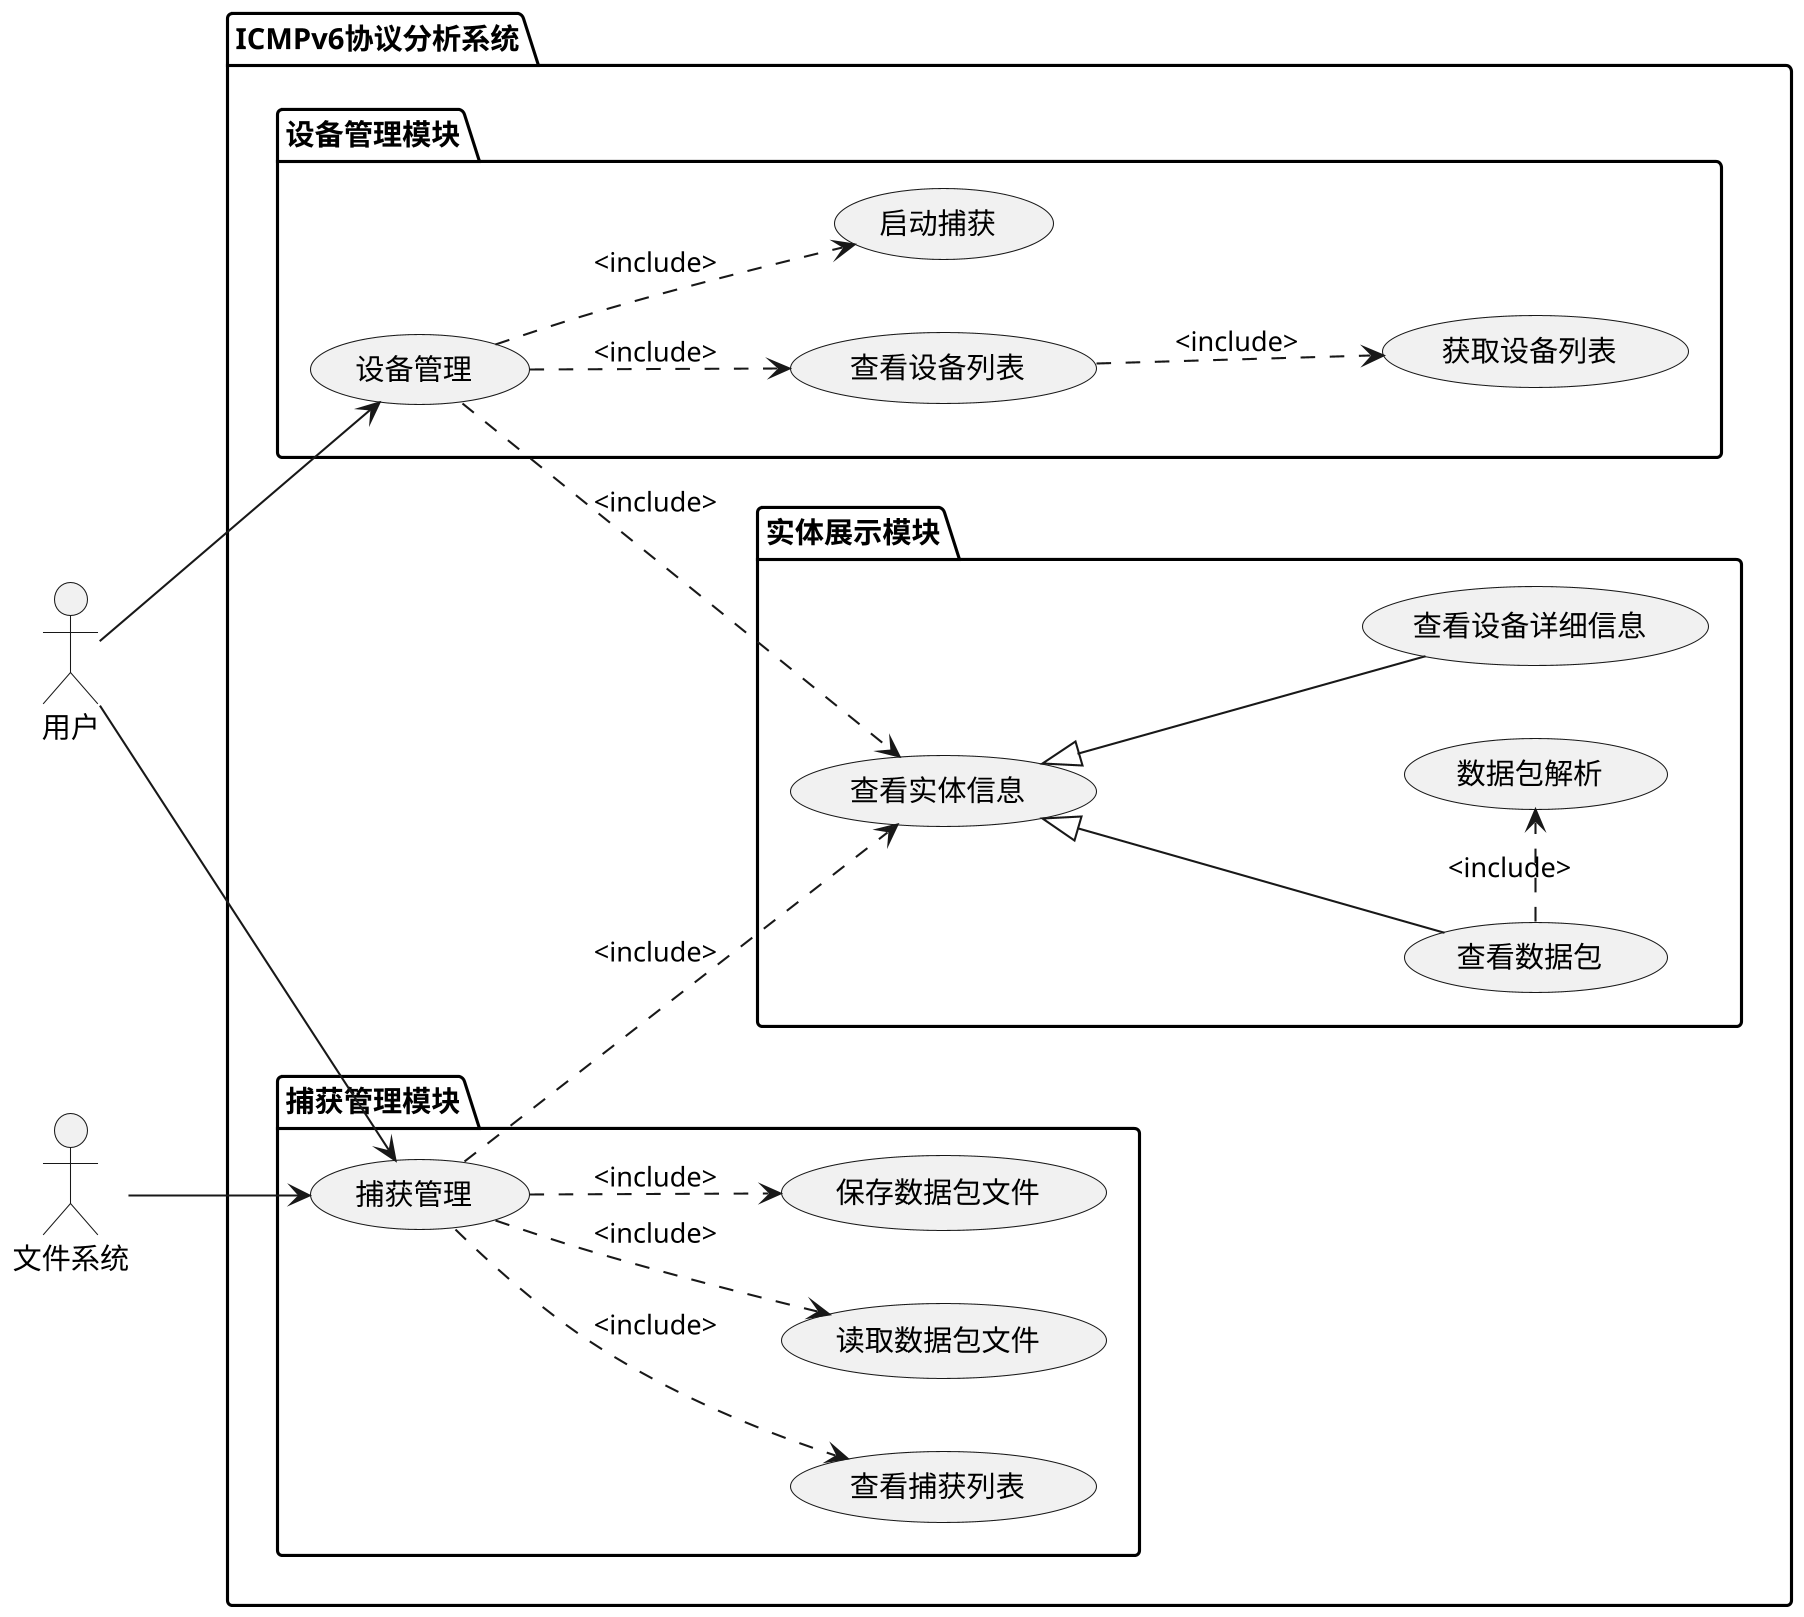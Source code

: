 ﻿@startuml
'https://plantuml.com/use-case-diagram

skinparam dpi 200
left to right direction

actor 用户 as User
actor 文件系统 as File

package ICMPv6协议分析系统 {
    
    package 设备管理模块 {
        usecase 设备管理 as device
        usecase 查看设备列表
        usecase 获取设备列表
        usecase 启动捕获
    }
    
    package 捕获管理模块 {
        usecase 捕获管理 as capture
        usecase 查看捕获列表
        usecase 读取数据包文件
        usecase 保存数据包文件
    }
    
    package 实体展示模块 {
        usecase 查看实体信息
        usecase 查看设备详细信息
        usecase 查看数据包
        usecase 数据包解析
    }
}

User --> device
User --> capture
File --> capture

device ..> 查看设备列表 :<include>
device ..> 查看实体信息 :<include>
device ..> 启动捕获 :<include>
查看设备列表 ..> 获取设备列表 :<include>

capture ..> 查看捕获列表 :<include>
capture ..> 查看实体信息 :<include>
capture ..> 读取数据包文件 :<include>
capture ..> 保存数据包文件 :<include>
查看数据包 .right.> 数据包解析 :<include>

查看设备详细信息 -up-|> 查看实体信息
查看数据包 -up-|> 查看实体信息

@enduml